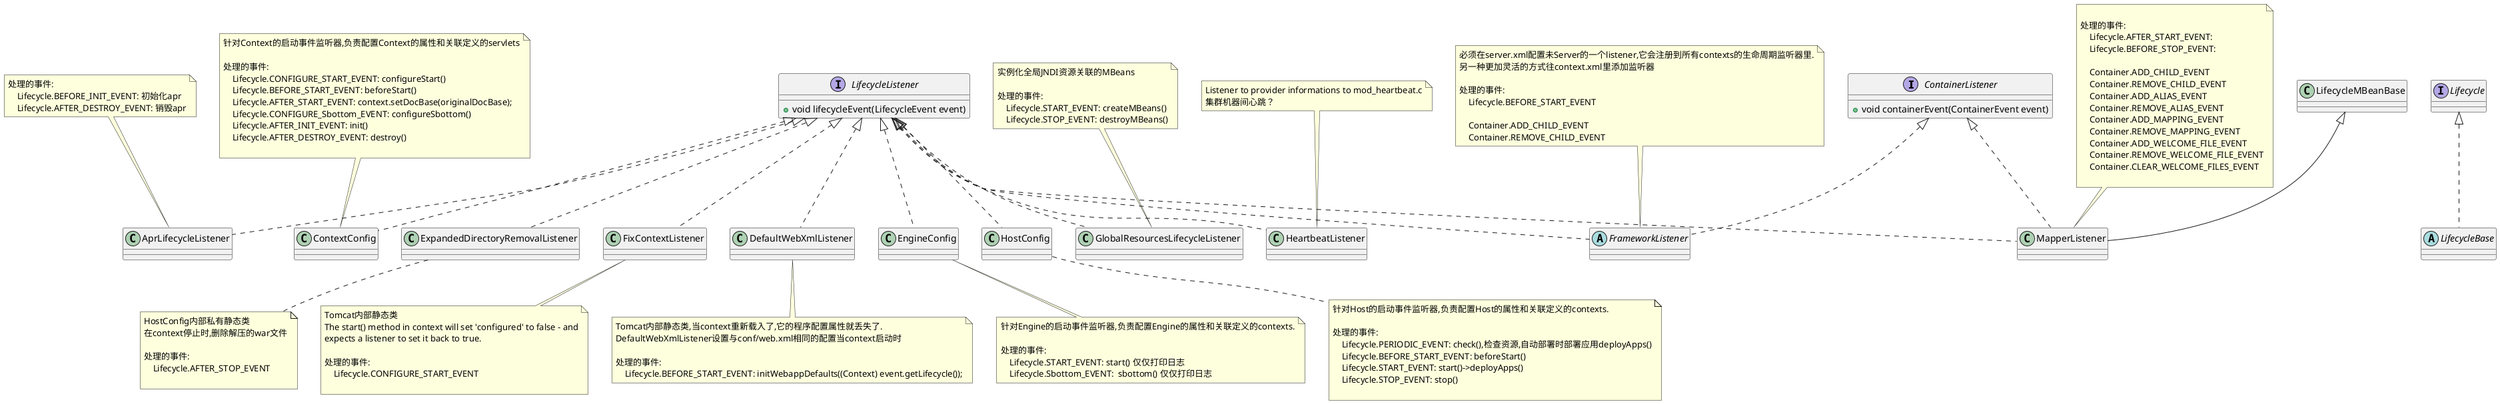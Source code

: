 @startuml

interface ContainerListener {
    + void containerEvent(ContainerEvent event)
}

interface LifecycleListener {
    + void lifecycleEvent(LifecycleEvent event)
}

class AprLifecycleListener implements LifecycleListener {
}
note top of AprLifecycleListener
处理的事件:
    Lifecycle.BEFORE_INIT_EVENT: 初始化apr
    Lifecycle.AFTER_DESTROY_EVENT: 销毁apr
end note


class ContextConfig implements LifecycleListener {

}
note top of ContextConfig
针对Context的启动事件监听器,负责配置Context的属性和关联定义的servlets

处理的事件:
    Lifecycle.CONFIGURE_START_EVENT: configureStart()
    Lifecycle.BEFORE_START_EVENT: beforeStart()
    Lifecycle.AFTER_START_EVENT: context.setDocBase(originalDocBase);
    Lifecycle.CONFIGURE_Sbottom_EVENT: configureSbottom()
    Lifecycle.AFTER_INIT_EVENT: init()
    Lifecycle.AFTER_DESTROY_EVENT: destroy()

end note

class DefaultWebXmlListener implements LifecycleListener {
}
note bottom of DefaultWebXmlListener
Tomcat内部静态类,当context重新载入了,它的程序配置属性就丢失了.
DefaultWebXmlListener设置与conf/web.xml相同的配置当context启动时

处理的事件:
    Lifecycle.BEFORE_START_EVENT: initWebappDefaults((Context) event.getLifecycle());
end note

class EngineConfig implements LifecycleListener {
}
note bottom of EngineConfig
针对Engine的启动事件监听器,负责配置Engine的属性和关联定义的contexts.

处理的事件:
    Lifecycle.START_EVENT: start() 仅仅打印日志
    Lifecycle.Sbottom_EVENT:  sbottom() 仅仅打印日志
end note

class HostConfig implements LifecycleListener {
}
note bottom of HostConfig
针对Host的启动事件监听器,负责配置Host的属性和关联定义的contexts.

处理的事件:
    Lifecycle.PERIODIC_EVENT: check(),检查资源,自动部署时部署应用deployApps()
    Lifecycle.BEFORE_START_EVENT: beforeStart()
    Lifecycle.START_EVENT: start()->deployApps()
    Lifecycle.STOP_EVENT: stop()

end note

class ExpandedDirectoryRemovalListener implements LifecycleListener {
}
note bottom of ExpandedDirectoryRemovalListener
HostConfig内部私有静态类
在context停止时,删除解压的war文件

处理的事件:
    Lifecycle.AFTER_STOP_EVENT

end note


class FixContextListener implements LifecycleListener {
}
note bottom of FixContextListener
Tomcat内部静态类
The start() method in context will set 'configured' to false - and
expects a listener to set it back to true.

处理的事件:
    Lifecycle.CONFIGURE_START_EVENT

end note

abstract class FrameworkListener implements LifecycleListener, ContainerListener {
}
note top of FrameworkListener
必须在server.xml配置未Server的一个listener,它会注册到所有contexts的生命周期监听器里.
另一种更加灵活的方式往context.xml里添加监听器

处理的事件:
    Lifecycle.BEFORE_START_EVENT

    Container.ADD_CHILD_EVENT
    Container.REMOVE_CHILD_EVENT
end note

class GlobalResourcesLifecycleListener implements LifecycleListener {
}
note top of GlobalResourcesLifecycleListener
实例化全局JNDI资源关联的MBeans

处理的事件:
    Lifecycle.START_EVENT: createMBeans()
    Lifecycle.STOP_EVENT: destroyMBeans()
end note

class HeartbeatListener implements LifecycleListener {
}
note top of HeartbeatListener
Listener to provider informations to mod_heartbeat.c
集群机器间心跳？
end note

class MapperListener extends LifecycleMBeanBase implements ContainerListener, LifecycleListener {
}
note top of MapperListener

处理的事件:
    Lifecycle.AFTER_START_EVENT:
    Lifecycle.BEFORE_STOP_EVENT:

    Container.ADD_CHILD_EVENT
    Container.REMOVE_CHILD_EVENT
    Container.ADD_ALIAS_EVENT
    Container.REMOVE_ALIAS_EVENT
    Container.ADD_MAPPING_EVENT
    Container.REMOVE_MAPPING_EVENT
    Container.ADD_WELCOME_FILE_EVENT
    Container.REMOVE_WELCOME_FILE_EVENT
    Container.CLEAR_WELCOME_FILES_EVENT

end note

abstract class LifecycleBase implements Lifecycle {
}

@enduml